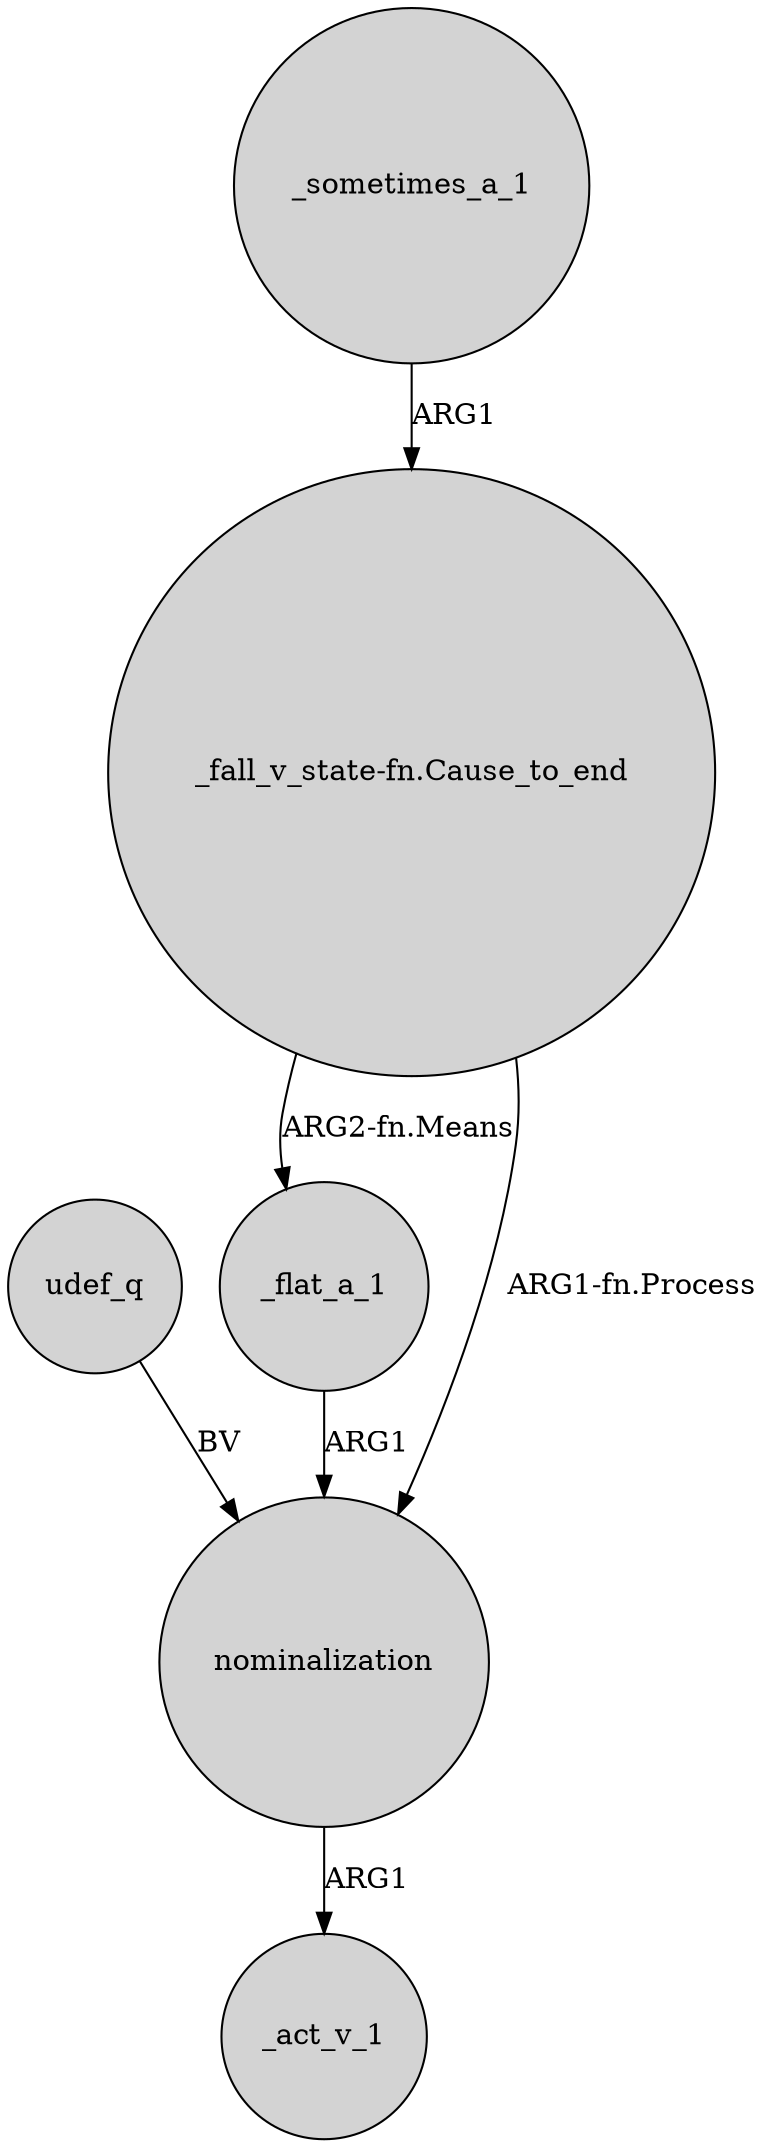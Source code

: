 digraph {
	node [shape=circle style=filled]
	"_fall_v_state-fn.Cause_to_end" -> _flat_a_1 [label="ARG2-fn.Means"]
	_sometimes_a_1 -> "_fall_v_state-fn.Cause_to_end" [label=ARG1]
	nominalization -> _act_v_1 [label=ARG1]
	_flat_a_1 -> nominalization [label=ARG1]
	"_fall_v_state-fn.Cause_to_end" -> nominalization [label="ARG1-fn.Process"]
	udef_q -> nominalization [label=BV]
}

